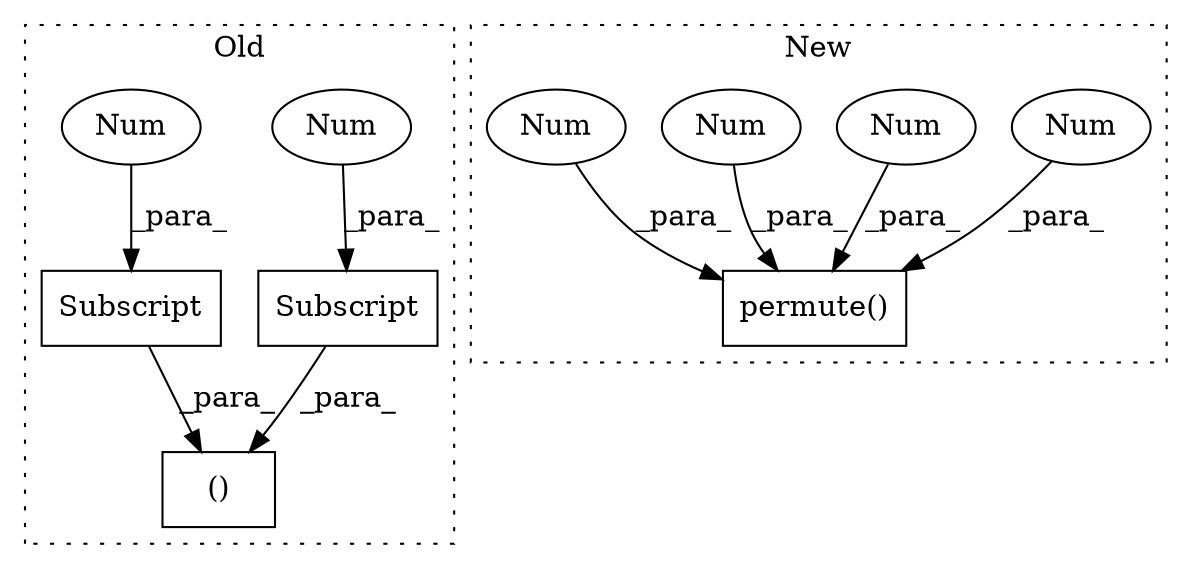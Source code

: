 digraph G {
subgraph cluster0 {
1 [label="Subscript" a="63" s="6521,0" l="6,0" shape="box"];
7 [label="Num" a="76" s="6525" l="1" shape="ellipse"];
8 [label="()" a="54" s="6519" l="29" shape="box"];
9 [label="Subscript" a="63" s="6529,0" l="19,0" shape="box"];
10 [label="Num" a="76" s="6546" l="1" shape="ellipse"];
label = "Old";
style="dotted";
}
subgraph cluster1 {
2 [label="permute()" a="75" s="8864,8958" l="81,1" shape="box"];
3 [label="Num" a="76" s="8948" l="1" shape="ellipse"];
4 [label="Num" a="76" s="8954" l="1" shape="ellipse"];
5 [label="Num" a="76" s="8957" l="1" shape="ellipse"];
6 [label="Num" a="76" s="8951" l="1" shape="ellipse"];
label = "New";
style="dotted";
}
1 -> 8 [label="_para_"];
3 -> 2 [label="_para_"];
4 -> 2 [label="_para_"];
5 -> 2 [label="_para_"];
6 -> 2 [label="_para_"];
7 -> 1 [label="_para_"];
9 -> 8 [label="_para_"];
10 -> 9 [label="_para_"];
}